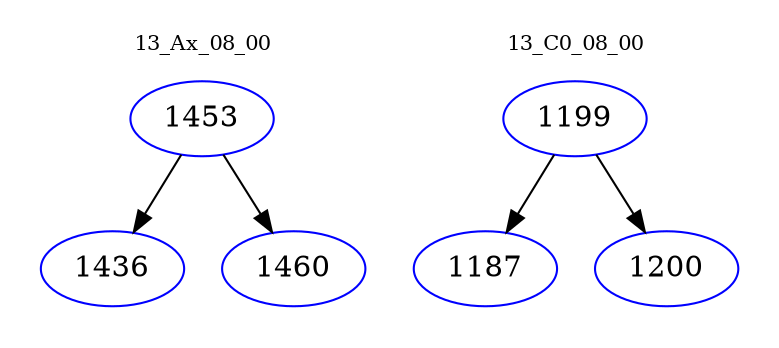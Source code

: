 digraph{
subgraph cluster_0 {
color = white
label = "13_Ax_08_00";
fontsize=10;
T0_1453 [label="1453", color="blue"]
T0_1453 -> T0_1436 [color="black"]
T0_1436 [label="1436", color="blue"]
T0_1453 -> T0_1460 [color="black"]
T0_1460 [label="1460", color="blue"]
}
subgraph cluster_1 {
color = white
label = "13_C0_08_00";
fontsize=10;
T1_1199 [label="1199", color="blue"]
T1_1199 -> T1_1187 [color="black"]
T1_1187 [label="1187", color="blue"]
T1_1199 -> T1_1200 [color="black"]
T1_1200 [label="1200", color="blue"]
}
}
